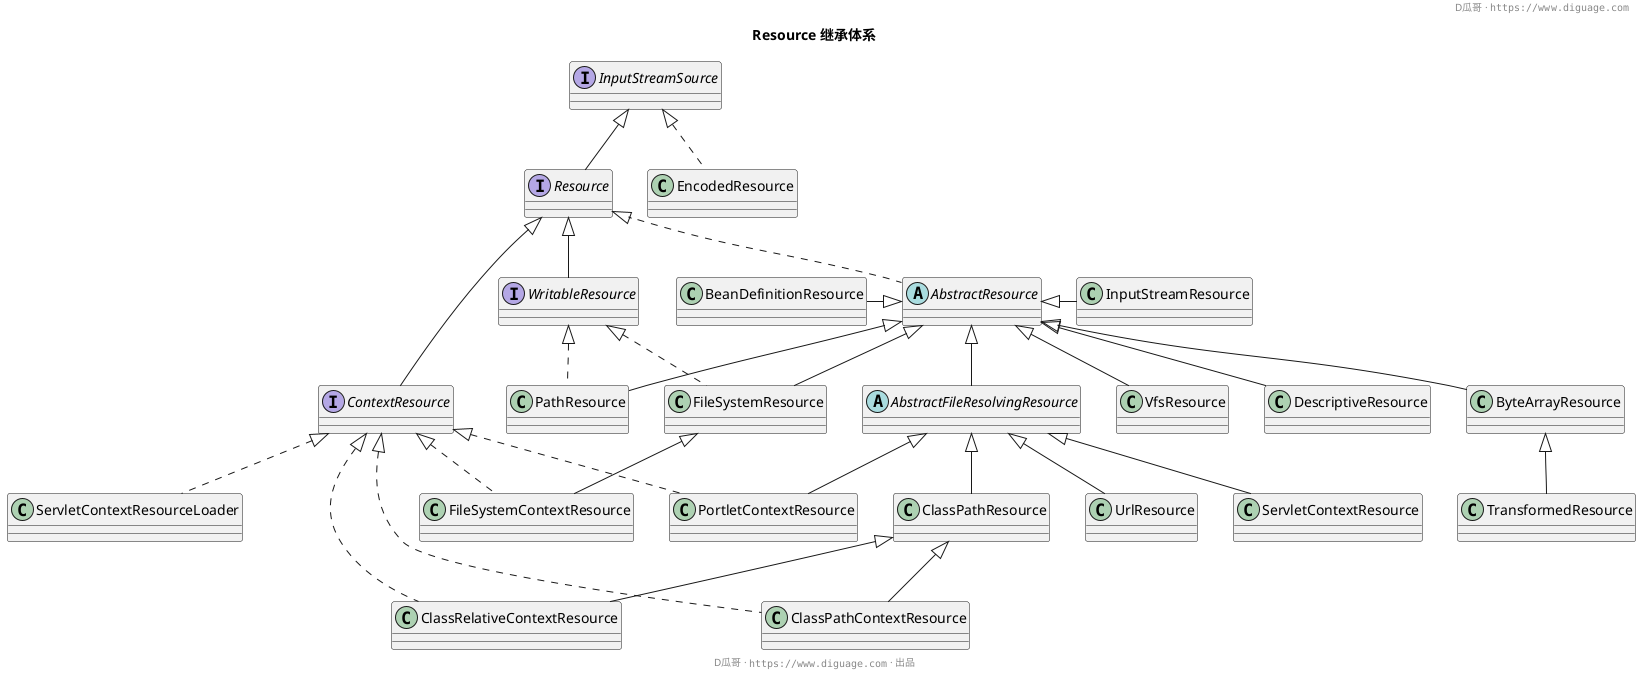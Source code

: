@startuml
header D瓜哥 · ""https://www.diguage.com""

title **Resource 继承体系**


interface InputStreamSource
interface Resource
abstract class AbstractResource
interface WritableResource
class InputStreamResource
class DescriptiveResource
class ByteArrayResource
abstract class AbstractFileResolvingResource
class FileSystemResource
class PathResource
class UrlResource
interface ContextResource
class ClassPathResource
class FileSystemContextResource
class ClassRelativeContextResource
class ClassPathContextResource
class VfsResource

class EncodedResource

class BeanDefinitionResource

class TransformedResource

class ServletContextResource

class PortletContextResource


InputStreamSource <|-- Resource
InputStreamSource <|.. EncodedResource

Resource <|.. AbstractResource

Resource <|-- WritableResource
AbstractResource <|-right- InputStreamResource
AbstractResource <|-- VfsResource
AbstractResource <|-- DescriptiveResource
AbstractResource <|-- ByteArrayResource
AbstractResource <|-- AbstractFileResolvingResource
AbstractResource <|-left- BeanDefinitionResource

WritableResource <|.. FileSystemResource
AbstractResource <|-- FileSystemResource

WritableResource <|.. PathResource
AbstractResource <|-- PathResource

ByteArrayResource <|-- TransformedResource

AbstractFileResolvingResource <|-- UrlResource
Resource <|-- ContextResource
AbstractFileResolvingResource <|-- ClassPathResource

ContextResource <|.. FileSystemContextResource
FileSystemResource <|-- FileSystemContextResource

ContextResource <|.. ServletContextResourceLoader
AbstractFileResolvingResource <|-- ServletContextResource

ContextResource <|.. PortletContextResource
AbstractFileResolvingResource <|-- PortletContextResource

ContextResource <|.. ClassRelativeContextResource
ClassPathResource <|-- ClassRelativeContextResource

ContextResource <|.. ClassPathContextResource
ClassPathResource <|-- ClassPathContextResource


footer D瓜哥 · ""https://www.diguage.com"" · 出品
@enduml